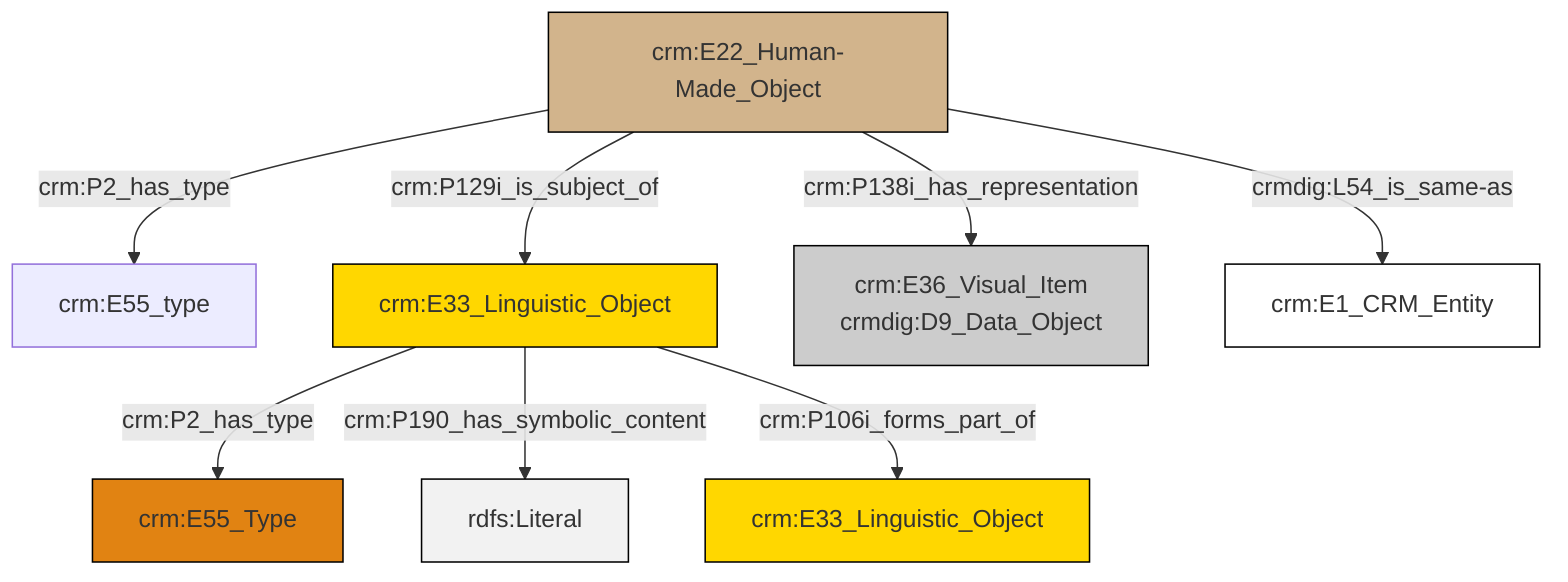 graph TD
classDef Literal fill:#f2f2f2,stroke:#000000;
classDef CRM_Entity fill:#FFFFFF,stroke:#000000;
classDef Temporal_Entity fill:#00C9E6, stroke:#000000;
classDef Type fill:#E18312, stroke:#000000;
classDef Time-Span fill:#2C9C91, stroke:#000000;
classDef Appellation fill:#FFEB7F, stroke:#000000;
classDef Place fill:#008836, stroke:#000000;
classDef Persistent_Item fill:#B266B2, stroke:#000000;
classDef Conceptual_Object fill:#FFD700, stroke:#000000;
classDef Physical_Thing fill:#D2B48C, stroke:#000000;
classDef Actor fill:#f58aad, stroke:#000000;
classDef PC_Classes fill:#4ce600, stroke:#000000;
classDef Multi fill:#cccccc,stroke:#000000;

4["crm:E33_Linguistic_Object"]:::Conceptual_Object -->|crm:P2_has_type| 2["crm:E55_Type"]:::Type
6["crm:E22_Human-Made_Object"]:::Physical_Thing -->|crm:P138i_has_representation| 7["crm:E36_Visual_Item<br>crmdig:D9_Data_Object"]:::Multi
6["crm:E22_Human-Made_Object"]:::Physical_Thing -->|crmdig:L54_is_same-as| 8["crm:E1_CRM_Entity"]:::CRM_Entity
6["crm:E22_Human-Made_Object"]:::Physical_Thing -->|crm:P129i_is_subject_of| 4["crm:E33_Linguistic_Object"]:::Conceptual_Object
4["crm:E33_Linguistic_Object"]:::Conceptual_Object -->|crm:P190_has_symbolic_content| 14[rdfs:Literal]:::Literal
6["crm:E22_Human-Made_Object"]:::Physical_Thing -->|crm:P2_has_type| 0["crm:E55_type"]:::Default
4["crm:E33_Linguistic_Object"]:::Conceptual_Object -->|crm:P106i_forms_part_of| 9["crm:E33_Linguistic_Object"]:::Conceptual_Object